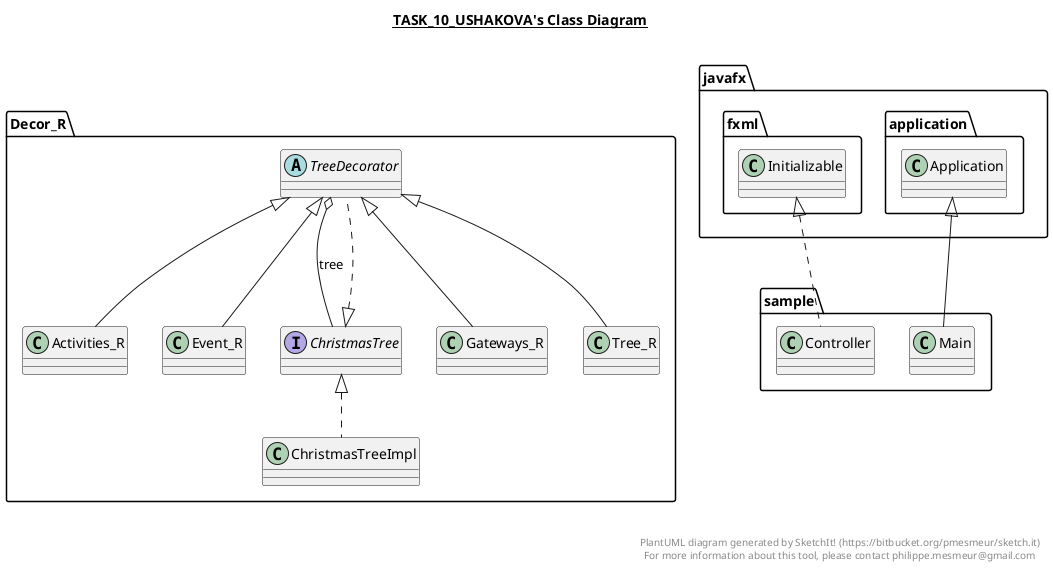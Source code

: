 @startuml

title __TASK_10_USHAKOVA's Class Diagram__\n

  namespace Decor_R {
    class Decor_R.Activities_R {
    }
  }
  

  namespace Decor_R {
    interface Decor_R.ChristmasTree {
    }
  }
  

  namespace Decor_R {
    class Decor_R.ChristmasTreeImpl {
    }
  }
  

  namespace Decor_R {
    class Decor_R.Event_R {
    }
  }
  

  namespace Decor_R {
    class Decor_R.Gateways_R {
    }
  }
  

  namespace Decor_R {
    abstract class Decor_R.TreeDecorator {
    }
  }
  

  namespace Decor_R {
    class Decor_R.Tree_R {
    }
  }
  

  namespace sample {
    class sample.Controller {
    }
  }
  

  namespace sample {
    class sample.Main {
    }
  }
  

  Decor_R.Activities_R -up-|> Decor_R.TreeDecorator
  Decor_R.ChristmasTreeImpl .up.|> Decor_R.ChristmasTree
  Decor_R.Event_R -up-|> Decor_R.TreeDecorator
  Decor_R.Gateways_R -up-|> Decor_R.TreeDecorator
  Decor_R.TreeDecorator .up.|> Decor_R.ChristmasTree
  Decor_R.TreeDecorator o-- Decor_R.ChristmasTree : tree
  Decor_R.Tree_R -up-|> Decor_R.TreeDecorator
  sample.Controller .up.|> javafx.fxml.Initializable
  sample.Main -up-|> javafx.application.Application


right footer


PlantUML diagram generated by SketchIt! (https://bitbucket.org/pmesmeur/sketch.it)
For more information about this tool, please contact philippe.mesmeur@gmail.com
endfooter

@enduml

